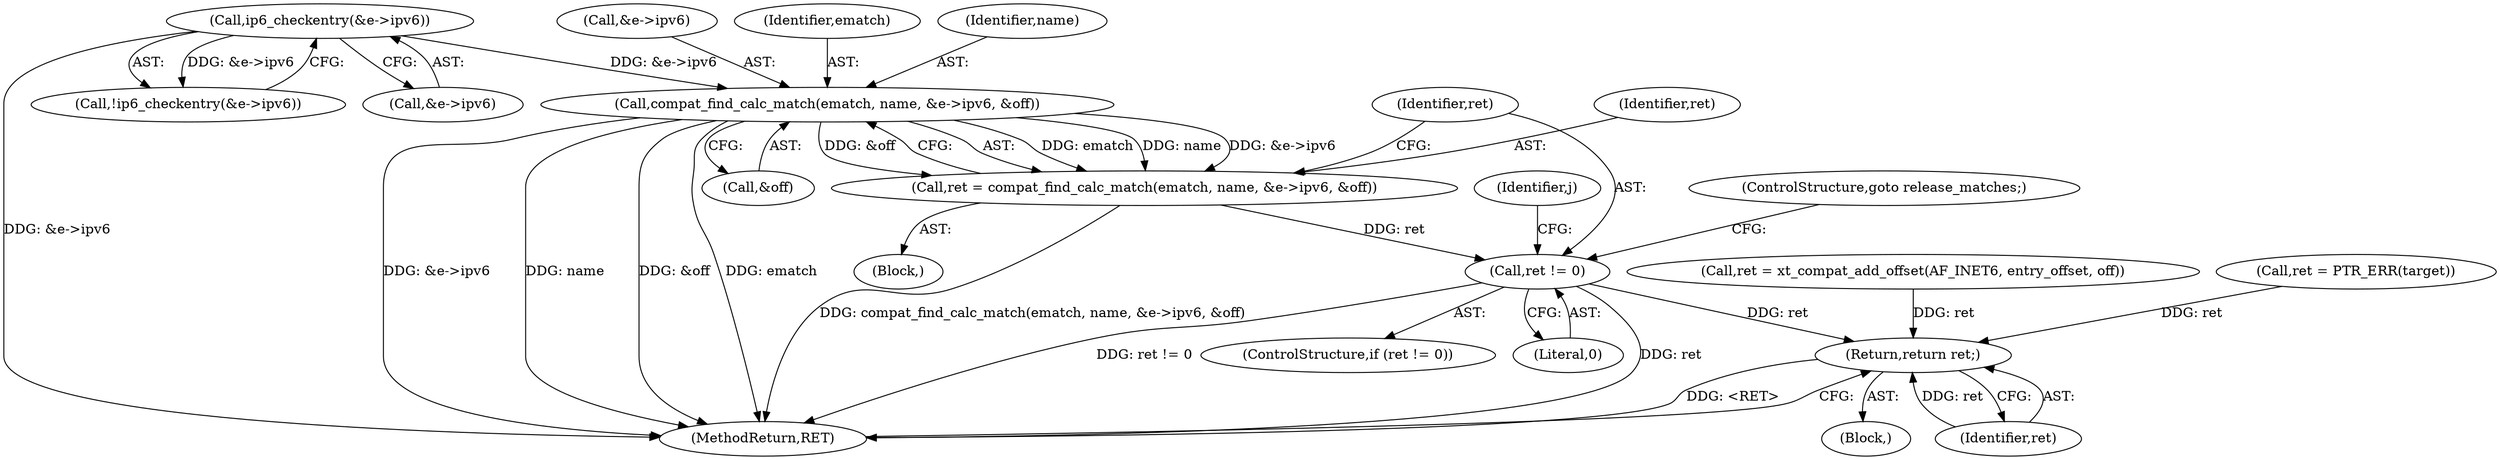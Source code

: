 digraph "0_linux_ce683e5f9d045e5d67d1312a42b359cb2ab2a13c_3@pointer" {
"1000197" [label="(Call,compat_find_calc_match(ematch, name, &e->ipv6, &off))"];
"1000153" [label="(Call,ip6_checkentry(&e->ipv6))"];
"1000195" [label="(Call,ret = compat_find_calc_match(ematch, name, &e->ipv6, &off))"];
"1000207" [label="(Call,ret != 0)"];
"1000373" [label="(Return,return ret;)"];
"1000154" [label="(Call,&e->ipv6)"];
"1000195" [label="(Call,ret = compat_find_calc_match(ematch, name, &e->ipv6, &off))"];
"1000373" [label="(Return,return ret;)"];
"1000200" [label="(Call,&e->ipv6)"];
"1000153" [label="(Call,ip6_checkentry(&e->ipv6))"];
"1000375" [label="(MethodReturn,RET)"];
"1000374" [label="(Identifier,ret)"];
"1000270" [label="(Call,ret = xt_compat_add_offset(AF_INET6, entry_offset, off))"];
"1000206" [label="(ControlStructure,if (ret != 0))"];
"1000111" [label="(Block,)"];
"1000209" [label="(Literal,0)"];
"1000198" [label="(Identifier,ematch)"];
"1000197" [label="(Call,compat_find_calc_match(ematch, name, &e->ipv6, &off))"];
"1000152" [label="(Call,!ip6_checkentry(&e->ipv6))"];
"1000207" [label="(Call,ret != 0)"];
"1000196" [label="(Identifier,ret)"];
"1000199" [label="(Identifier,name)"];
"1000212" [label="(Identifier,j)"];
"1000248" [label="(Call,ret = PTR_ERR(target))"];
"1000204" [label="(Call,&off)"];
"1000208" [label="(Identifier,ret)"];
"1000194" [label="(Block,)"];
"1000210" [label="(ControlStructure,goto release_matches;)"];
"1000197" -> "1000195"  [label="AST: "];
"1000197" -> "1000204"  [label="CFG: "];
"1000198" -> "1000197"  [label="AST: "];
"1000199" -> "1000197"  [label="AST: "];
"1000200" -> "1000197"  [label="AST: "];
"1000204" -> "1000197"  [label="AST: "];
"1000195" -> "1000197"  [label="CFG: "];
"1000197" -> "1000375"  [label="DDG: &e->ipv6"];
"1000197" -> "1000375"  [label="DDG: name"];
"1000197" -> "1000375"  [label="DDG: &off"];
"1000197" -> "1000375"  [label="DDG: ematch"];
"1000197" -> "1000195"  [label="DDG: ematch"];
"1000197" -> "1000195"  [label="DDG: name"];
"1000197" -> "1000195"  [label="DDG: &e->ipv6"];
"1000197" -> "1000195"  [label="DDG: &off"];
"1000153" -> "1000197"  [label="DDG: &e->ipv6"];
"1000153" -> "1000152"  [label="AST: "];
"1000153" -> "1000154"  [label="CFG: "];
"1000154" -> "1000153"  [label="AST: "];
"1000152" -> "1000153"  [label="CFG: "];
"1000153" -> "1000375"  [label="DDG: &e->ipv6"];
"1000153" -> "1000152"  [label="DDG: &e->ipv6"];
"1000195" -> "1000194"  [label="AST: "];
"1000196" -> "1000195"  [label="AST: "];
"1000208" -> "1000195"  [label="CFG: "];
"1000195" -> "1000375"  [label="DDG: compat_find_calc_match(ematch, name, &e->ipv6, &off)"];
"1000195" -> "1000207"  [label="DDG: ret"];
"1000207" -> "1000206"  [label="AST: "];
"1000207" -> "1000209"  [label="CFG: "];
"1000208" -> "1000207"  [label="AST: "];
"1000209" -> "1000207"  [label="AST: "];
"1000210" -> "1000207"  [label="CFG: "];
"1000212" -> "1000207"  [label="CFG: "];
"1000207" -> "1000375"  [label="DDG: ret"];
"1000207" -> "1000375"  [label="DDG: ret != 0"];
"1000207" -> "1000373"  [label="DDG: ret"];
"1000373" -> "1000111"  [label="AST: "];
"1000373" -> "1000374"  [label="CFG: "];
"1000374" -> "1000373"  [label="AST: "];
"1000375" -> "1000373"  [label="CFG: "];
"1000373" -> "1000375"  [label="DDG: <RET>"];
"1000374" -> "1000373"  [label="DDG: ret"];
"1000270" -> "1000373"  [label="DDG: ret"];
"1000248" -> "1000373"  [label="DDG: ret"];
}
